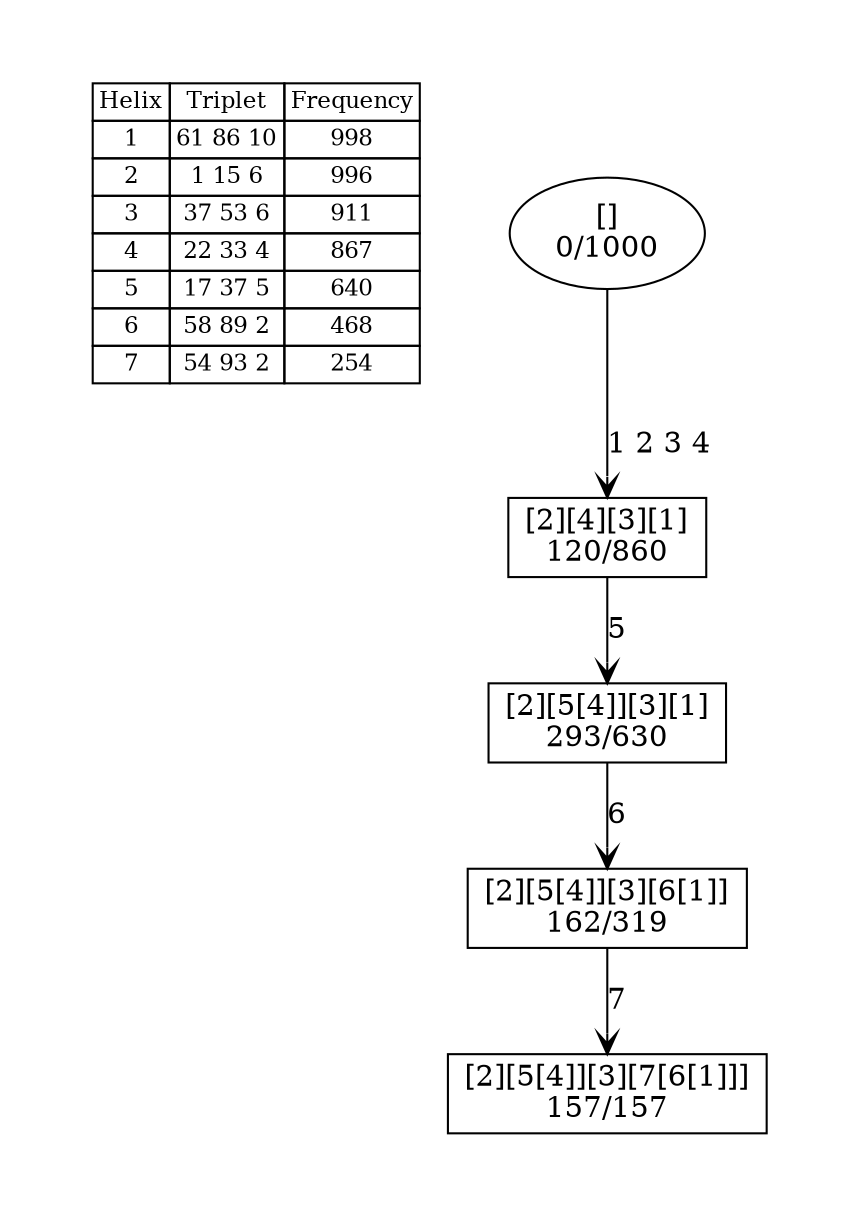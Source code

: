 digraph G {
	pad = 0.5;
	nodesep = 0.5;
"legend" [label = < <table border="0" cellborder="1" cellspacing="0"><tr><td>Helix</td><td>Triplet</td><td>Frequency</td></tr>
<tr><td>1</td><td>61 86 10</td><td>998</td></tr>
<tr><td>2</td><td>1 15 6</td><td>996</td></tr>
<tr><td>3</td><td>37 53 6</td><td>911</td></tr>
<tr><td>4</td><td>22 33 4</td><td>867</td></tr>
<tr><td>5</td><td>17 37 5</td><td>640</td></tr>
<tr><td>6</td><td>58 89 2</td><td>468</td></tr>
<tr><td>7</td><td>54 93 2</td><td>254</td></tr>
</table>>, shape = plaintext, fontsize=11];
"1 2 3 4 5 " [shape = box];
"1 2 3 4 5 6 " [shape = box];
"1 2 3 4 5 6 7 " [shape = box];
"1 2 3 4 " [shape = box];
"1 2 3 4 5 " [label = "[2][5[4]][3][1]\n293/630"];
"1 2 3 4 5 6 " [label = "[2][5[4]][3][6[1]]\n162/319"];
"1 2 3 4 5 6 7 " [label = "[2][5[4]][3][7[6[1]]]\n157/157"];
"1 2 3 4 " [label = "[2][4][3][1]\n120/860"];
"" [label = "[]\n0/1000"];
"1 2 3 4 5 " -> "1 2 3 4 5 6 " [label = "6 ", arrowhead = vee];
"1 2 3 4 5 6 " -> "1 2 3 4 5 6 7 " [label = "7 ", arrowhead = vee];
"1 2 3 4 " -> "1 2 3 4 5 " [label = "5 ", arrowhead = vee];
"" -> "1 2 3 4 " [label = "1 2 3 4 ", arrowhead = vee];
}